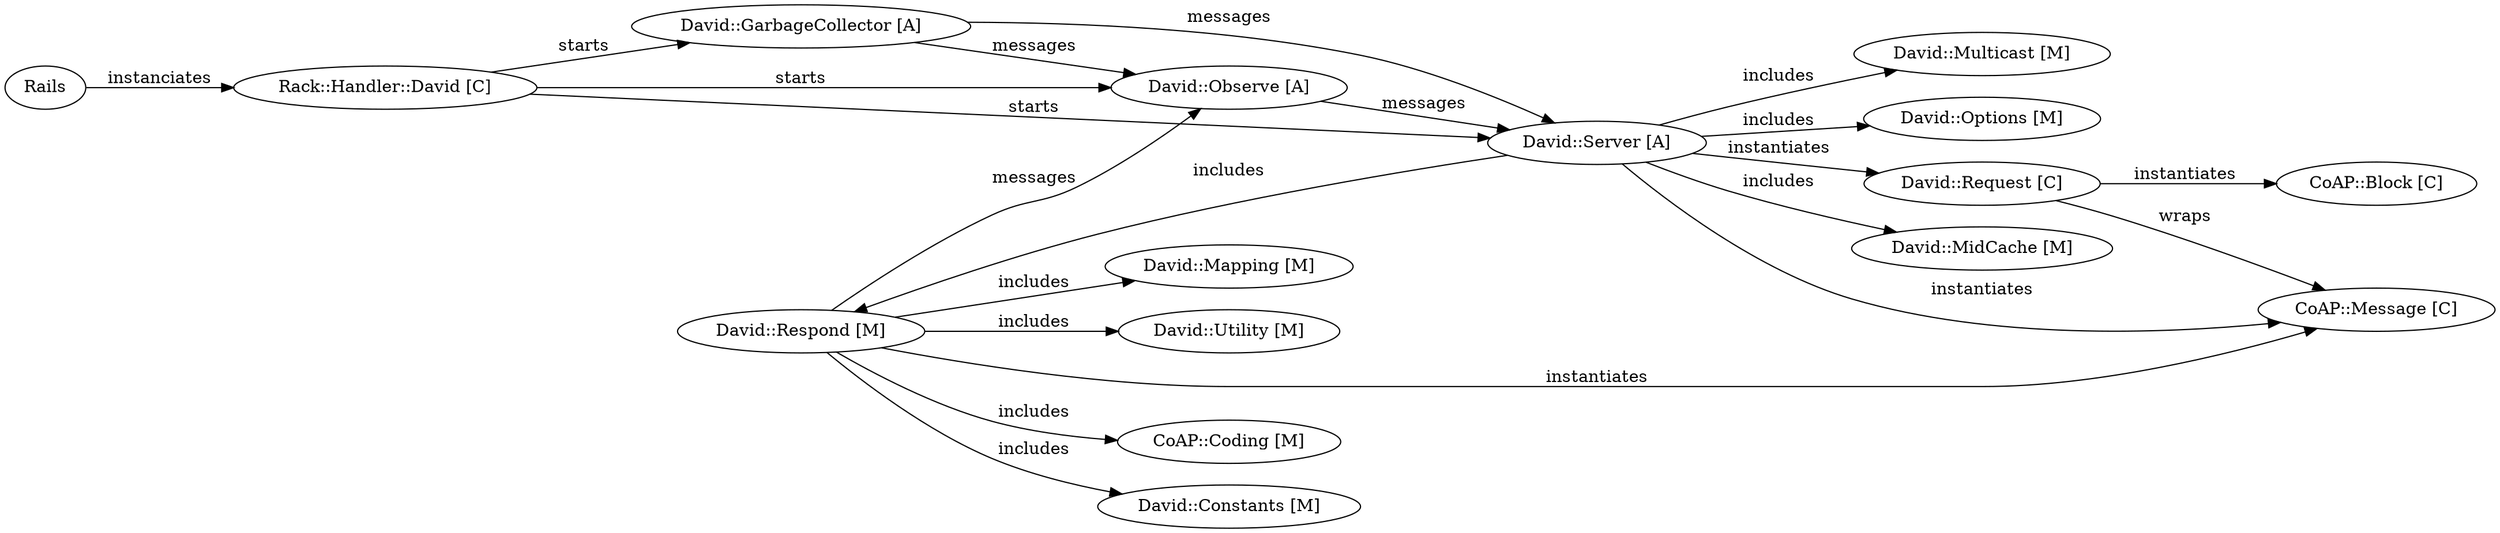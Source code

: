 digraph G {
	rankdir=LR;

	coap_block [label="CoAP::Block [C]"];
	coap_coding [label="CoAP::Coding [M]"];
	coap_message [label="CoAP::Message [C]"];

	david_constants [label="David::Constants [M]"];
	david_garbagecollector [label="David::GarbageCollector [A]"];
	david_mapping [label="David::Mapping [M]"];
	david_midcache [label="David::MidCache [M]"];
	david_multicast [label="David::Multicast [M]"];
	david_observe [label="David::Observe [A]"];
	david_options [label="David::Options [M]"];
	david_request [label="David::Request [C]"];
	david_respond [label="David::Respond [M]"];
	david_server [label="David::Server [A]"];
	david_utility [label="David::Utility [M]"];

	rack_handler_david [label="Rack::Handler::David [C]"];

	rails [label="Rails"];


	rails -> rack_handler_david [label=instanciates];

	rack_handler_david -> david_server [label=starts];
	rack_handler_david -> david_observe [label=starts];
	rack_handler_david -> david_garbagecollector [label=starts];

	david_observe -> david_server [label=messages];

	david_server -> david_midcache [label=includes];
	david_server -> david_multicast [label=includes];
	david_server -> david_options [label=includes];
	david_server -> david_respond [label=includes];

	david_server -> coap_message [label=instantiates];
	david_server -> david_request [label=instantiates];

	david_request -> coap_block [label=instantiates];
	david_request -> coap_message [label=wraps];

	david_respond -> coap_coding [label=includes];
	david_respond -> coap_message [label=instantiates];
	david_respond -> david_constants [label=includes];
	david_respond -> david_mapping [label=includes];
	david_respond -> david_observe [label=messages];
	david_respond -> david_utility [label=includes];

	david_garbagecollector -> david_observe [label=messages];
	david_garbagecollector -> david_server [label=messages];
}
